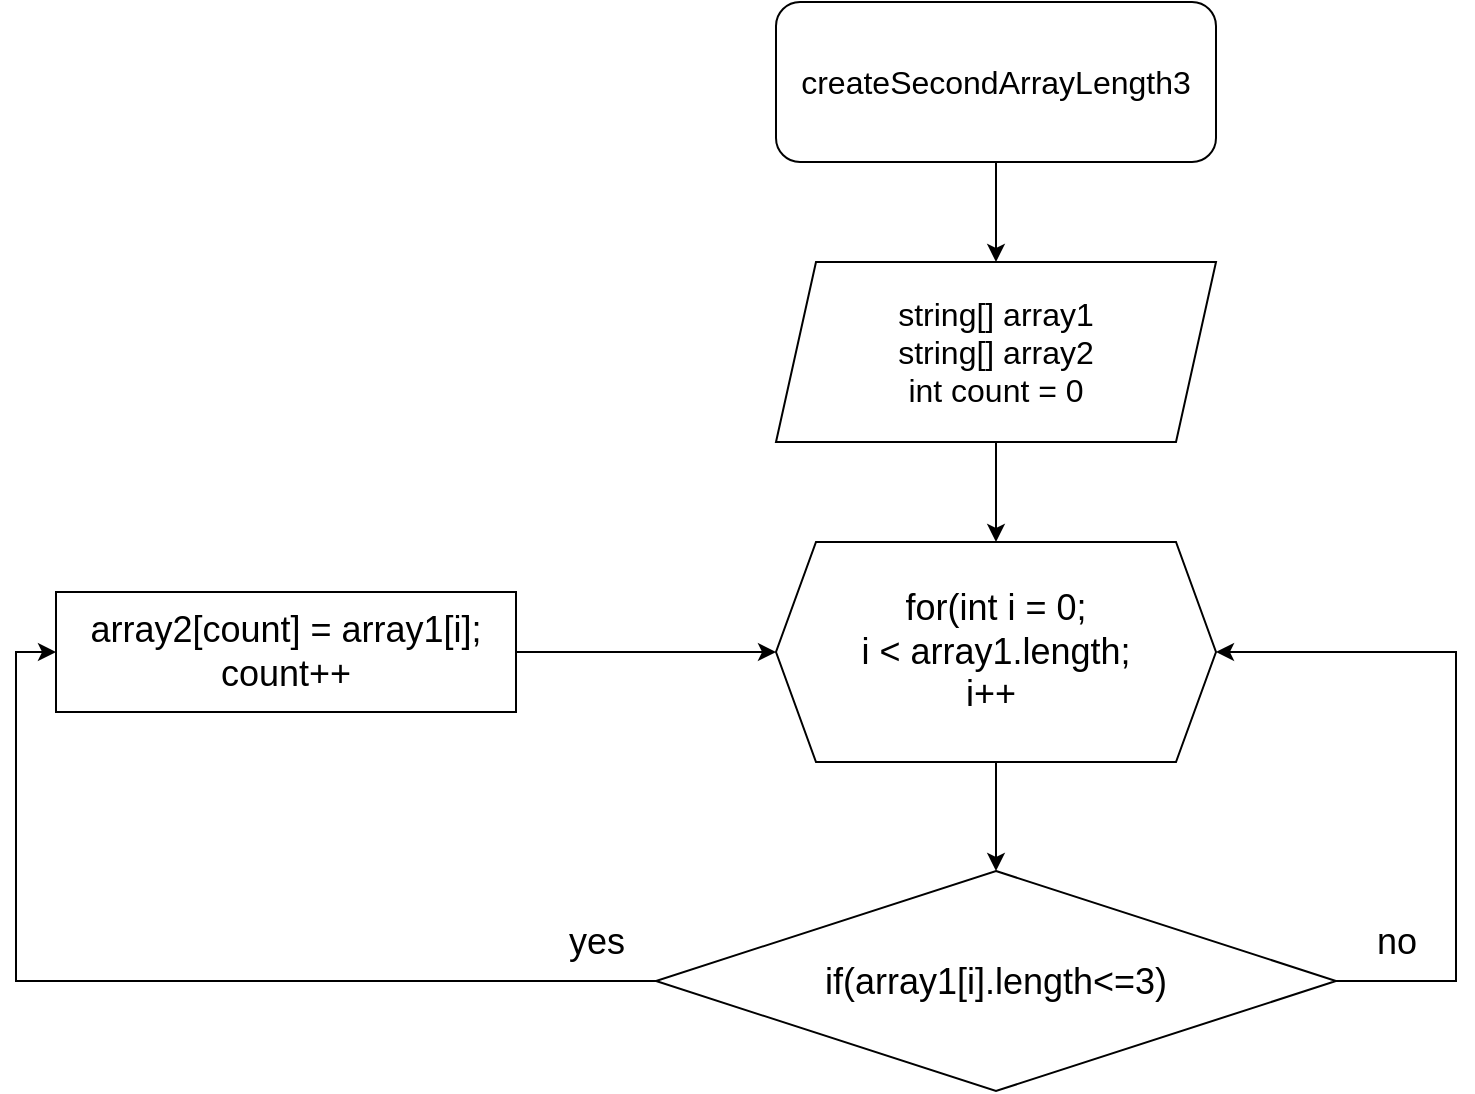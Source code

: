 <mxfile version="20.8.23" type="device"><diagram name="Страница 1" id="_8AegMWsp-wSy6fak996"><mxGraphModel dx="1674" dy="764" grid="1" gridSize="10" guides="1" tooltips="1" connect="1" arrows="1" fold="1" page="1" pageScale="1" pageWidth="827" pageHeight="1169" math="0" shadow="0"><root><mxCell id="0"/><mxCell id="1" parent="0"/><mxCell id="IRY5iGSk4lwrdCIzhtlW-7" value="" style="edgeStyle=orthogonalEdgeStyle;rounded=0;orthogonalLoop=1;jettySize=auto;html=1;fontSize=18;" edge="1" parent="1" source="MEoW-sVVLx91y0Mmz4rA-1" target="IRY5iGSk4lwrdCIzhtlW-1"><mxGeometry relative="1" as="geometry"/></mxCell><mxCell id="MEoW-sVVLx91y0Mmz4rA-1" value="&lt;font size=&quot;3&quot;&gt;createSecondArrayLength3&lt;/font&gt;" style="rounded=1;whiteSpace=wrap;html=1;" parent="1" vertex="1"><mxGeometry x="420" y="40" width="220" height="80" as="geometry"/></mxCell><mxCell id="IRY5iGSk4lwrdCIzhtlW-8" value="" style="edgeStyle=orthogonalEdgeStyle;rounded=0;orthogonalLoop=1;jettySize=auto;html=1;fontSize=18;" edge="1" parent="1" source="IRY5iGSk4lwrdCIzhtlW-1" target="IRY5iGSk4lwrdCIzhtlW-3"><mxGeometry relative="1" as="geometry"/></mxCell><mxCell id="IRY5iGSk4lwrdCIzhtlW-1" value="&lt;font size=&quot;3&quot;&gt;string[] array1&lt;br&gt;string[] array2&lt;br&gt;int count = 0&lt;br&gt;&lt;/font&gt;" style="shape=parallelogram;perimeter=parallelogramPerimeter;whiteSpace=wrap;html=1;fixedSize=1;" vertex="1" parent="1"><mxGeometry x="420" y="170" width="220" height="90" as="geometry"/></mxCell><mxCell id="IRY5iGSk4lwrdCIzhtlW-9" value="" style="edgeStyle=orthogonalEdgeStyle;rounded=0;orthogonalLoop=1;jettySize=auto;html=1;fontSize=18;" edge="1" parent="1" source="IRY5iGSk4lwrdCIzhtlW-3" target="IRY5iGSk4lwrdCIzhtlW-5"><mxGeometry relative="1" as="geometry"/></mxCell><mxCell id="IRY5iGSk4lwrdCIzhtlW-3" value="for(int i = 0;&lt;br&gt;i &amp;lt; array1.length;&lt;br&gt;i++&amp;nbsp;" style="shape=hexagon;perimeter=hexagonPerimeter2;whiteSpace=wrap;html=1;fixedSize=1;fontSize=18;" vertex="1" parent="1"><mxGeometry x="420" y="310" width="220" height="110" as="geometry"/></mxCell><mxCell id="IRY5iGSk4lwrdCIzhtlW-10" style="edgeStyle=orthogonalEdgeStyle;rounded=0;orthogonalLoop=1;jettySize=auto;html=1;entryX=0;entryY=0.5;entryDx=0;entryDy=0;fontSize=18;" edge="1" parent="1" source="IRY5iGSk4lwrdCIzhtlW-5" target="IRY5iGSk4lwrdCIzhtlW-6"><mxGeometry relative="1" as="geometry"/></mxCell><mxCell id="IRY5iGSk4lwrdCIzhtlW-17" style="edgeStyle=orthogonalEdgeStyle;rounded=0;orthogonalLoop=1;jettySize=auto;html=1;entryX=1;entryY=0.5;entryDx=0;entryDy=0;fontSize=18;" edge="1" parent="1" source="IRY5iGSk4lwrdCIzhtlW-5" target="IRY5iGSk4lwrdCIzhtlW-3"><mxGeometry relative="1" as="geometry"><Array as="points"><mxPoint x="760" y="530"/><mxPoint x="760" y="365"/></Array></mxGeometry></mxCell><mxCell id="IRY5iGSk4lwrdCIzhtlW-5" value="if(array1[i].length&amp;lt;=3)" style="rhombus;whiteSpace=wrap;html=1;fontSize=18;" vertex="1" parent="1"><mxGeometry x="360" y="474.5" width="340" height="110" as="geometry"/></mxCell><mxCell id="IRY5iGSk4lwrdCIzhtlW-11" style="edgeStyle=orthogonalEdgeStyle;rounded=0;orthogonalLoop=1;jettySize=auto;html=1;entryX=0;entryY=0.5;entryDx=0;entryDy=0;fontSize=18;" edge="1" parent="1" source="IRY5iGSk4lwrdCIzhtlW-6" target="IRY5iGSk4lwrdCIzhtlW-3"><mxGeometry relative="1" as="geometry"/></mxCell><mxCell id="IRY5iGSk4lwrdCIzhtlW-6" value="array2[count] = array1[i];&lt;br&gt;count++" style="rounded=0;whiteSpace=wrap;html=1;fontSize=18;" vertex="1" parent="1"><mxGeometry x="60" y="335" width="230" height="60" as="geometry"/></mxCell><mxCell id="IRY5iGSk4lwrdCIzhtlW-18" value="yes" style="text;html=1;align=center;verticalAlign=middle;resizable=0;points=[];autosize=1;strokeColor=none;fillColor=none;fontSize=18;" vertex="1" parent="1"><mxGeometry x="305" y="490" width="50" height="40" as="geometry"/></mxCell><mxCell id="IRY5iGSk4lwrdCIzhtlW-19" value="no" style="text;html=1;align=center;verticalAlign=middle;resizable=0;points=[];autosize=1;strokeColor=none;fillColor=none;fontSize=18;" vertex="1" parent="1"><mxGeometry x="710" y="490" width="40" height="40" as="geometry"/></mxCell></root></mxGraphModel></diagram></mxfile>
